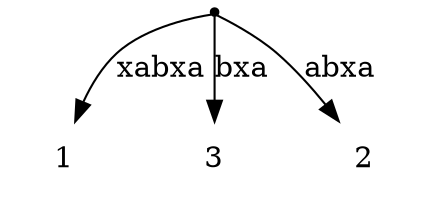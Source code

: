 digraph g{
0[shape=point];
0->1 [label = "xabxa"];
1[shape=plaintext];
0->3 [label = "bxa"];
3[shape=plaintext];
0->2 [label = "abxa"];
2[shape=plaintext];
}
